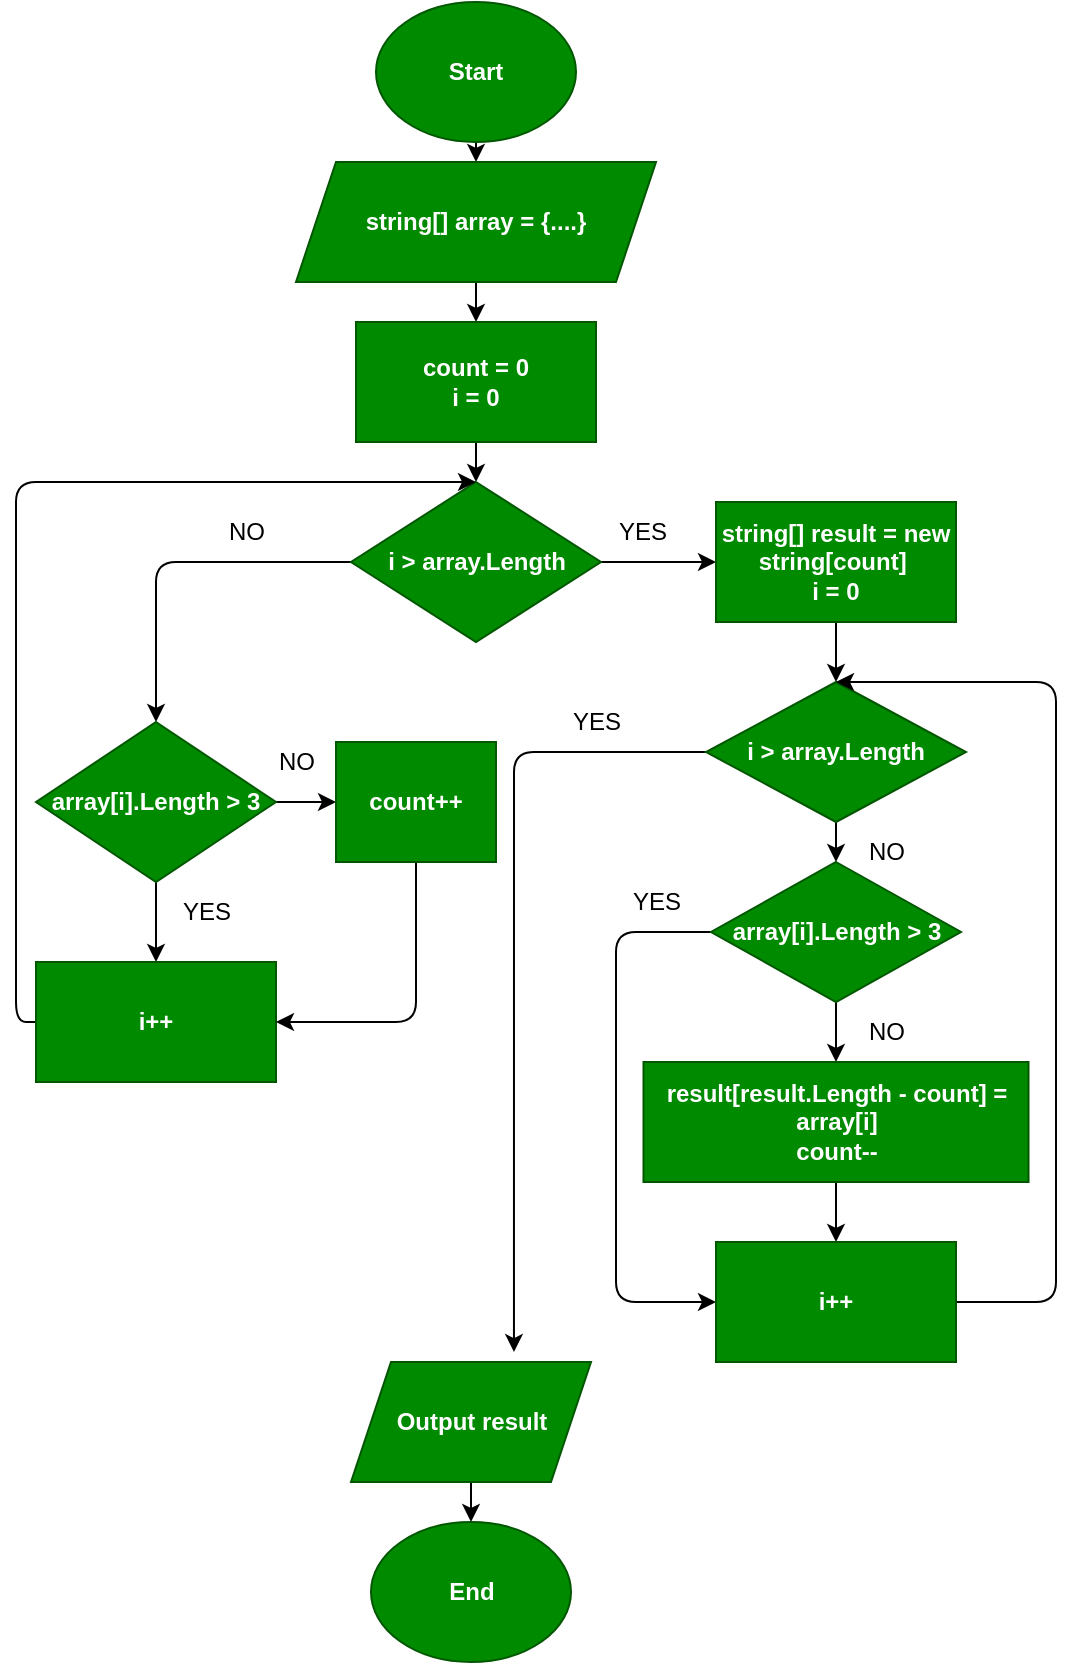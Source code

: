 <mxfile>
    <diagram id="SCoB9ZDIOuwt1yBekkpX" name="Page-1">
        <mxGraphModel dx="665" dy="530" grid="1" gridSize="10" guides="1" tooltips="1" connect="1" arrows="1" fold="1" page="1" pageScale="1" pageWidth="827" pageHeight="1169" math="0" shadow="0">
            <root>
                <mxCell id="0"/>
                <mxCell id="1" parent="0"/>
                <mxCell id="6" style="edgeStyle=none;html=1;exitX=0.5;exitY=1;exitDx=0;exitDy=0;entryX=0.5;entryY=0;entryDx=0;entryDy=0;" edge="1" parent="1" source="2" target="3">
                    <mxGeometry relative="1" as="geometry"/>
                </mxCell>
                <mxCell id="2" value="&lt;b&gt;Start&lt;/b&gt;" style="ellipse;whiteSpace=wrap;html=1;fillStyle=auto;fillColor=#008a00;fontColor=#ffffff;strokeColor=#005700;" vertex="1" parent="1">
                    <mxGeometry x="270" y="20" width="100" height="70" as="geometry"/>
                </mxCell>
                <mxCell id="7" style="edgeStyle=none;html=1;exitX=0.5;exitY=1;exitDx=0;exitDy=0;entryX=0.5;entryY=0;entryDx=0;entryDy=0;" edge="1" parent="1" source="3" target="4">
                    <mxGeometry relative="1" as="geometry"/>
                </mxCell>
                <mxCell id="3" value="string[] array = {....}" style="shape=parallelogram;perimeter=parallelogramPerimeter;whiteSpace=wrap;html=1;fixedSize=1;fillStyle=auto;fillColor=#008a00;fontColor=#ffffff;strokeColor=#005700;fontStyle=1" vertex="1" parent="1">
                    <mxGeometry x="230" y="100" width="180" height="60" as="geometry"/>
                </mxCell>
                <mxCell id="8" style="edgeStyle=none;html=1;exitX=0.5;exitY=1;exitDx=0;exitDy=0;entryX=0.5;entryY=0;entryDx=0;entryDy=0;" edge="1" parent="1" source="4" target="5">
                    <mxGeometry relative="1" as="geometry"/>
                </mxCell>
                <mxCell id="4" value="&lt;b&gt;count = 0&lt;br&gt;i = 0&lt;/b&gt;" style="rounded=0;whiteSpace=wrap;html=1;fillStyle=auto;fillColor=#008a00;fontColor=#ffffff;strokeColor=#005700;" vertex="1" parent="1">
                    <mxGeometry x="260" y="180" width="120" height="60" as="geometry"/>
                </mxCell>
                <mxCell id="25" style="edgeStyle=orthogonalEdgeStyle;html=1;exitX=0;exitY=0.5;exitDx=0;exitDy=0;entryX=0.5;entryY=0;entryDx=0;entryDy=0;" edge="1" parent="1" source="5" target="9">
                    <mxGeometry relative="1" as="geometry"/>
                </mxCell>
                <mxCell id="37" style="edgeStyle=orthogonalEdgeStyle;html=1;exitX=1;exitY=0.5;exitDx=0;exitDy=0;entryX=0;entryY=0.5;entryDx=0;entryDy=0;" edge="1" parent="1" source="5" target="30">
                    <mxGeometry relative="1" as="geometry"/>
                </mxCell>
                <mxCell id="5" value="&lt;b&gt;i &amp;gt; array.Length&lt;/b&gt;" style="rhombus;whiteSpace=wrap;html=1;fillStyle=auto;fillColor=#008a00;fontColor=#ffffff;strokeColor=#005700;" vertex="1" parent="1">
                    <mxGeometry x="257.5" y="260" width="125" height="80" as="geometry"/>
                </mxCell>
                <mxCell id="21" style="edgeStyle=none;html=1;exitX=1;exitY=0.5;exitDx=0;exitDy=0;entryX=0;entryY=0.5;entryDx=0;entryDy=0;" edge="1" parent="1" source="9" target="12">
                    <mxGeometry relative="1" as="geometry"/>
                </mxCell>
                <mxCell id="23" style="edgeStyle=orthogonalEdgeStyle;html=1;exitX=0.5;exitY=1;exitDx=0;exitDy=0;entryX=0.5;entryY=0;entryDx=0;entryDy=0;" edge="1" parent="1" source="9" target="10">
                    <mxGeometry relative="1" as="geometry"/>
                </mxCell>
                <mxCell id="9" value="&lt;b&gt;array[i].Length &amp;gt; 3&lt;/b&gt;" style="rhombus;whiteSpace=wrap;html=1;fillStyle=auto;fillColor=#008a00;fontColor=#ffffff;strokeColor=#005700;" vertex="1" parent="1">
                    <mxGeometry x="100" y="380" width="120" height="80" as="geometry"/>
                </mxCell>
                <mxCell id="24" style="edgeStyle=orthogonalEdgeStyle;html=1;exitX=0;exitY=0.5;exitDx=0;exitDy=0;entryX=0.5;entryY=0;entryDx=0;entryDy=0;" edge="1" parent="1" source="10" target="5">
                    <mxGeometry relative="1" as="geometry">
                        <Array as="points">
                            <mxPoint x="90" y="530"/>
                            <mxPoint x="90" y="260"/>
                        </Array>
                    </mxGeometry>
                </mxCell>
                <mxCell id="10" value="&lt;b&gt;i++&lt;/b&gt;" style="rounded=0;whiteSpace=wrap;html=1;fillStyle=auto;fillColor=#008a00;fontColor=#ffffff;strokeColor=#005700;" vertex="1" parent="1">
                    <mxGeometry x="100" y="500" width="120" height="60" as="geometry"/>
                </mxCell>
                <mxCell id="26" style="edgeStyle=orthogonalEdgeStyle;html=1;exitX=0.5;exitY=1;exitDx=0;exitDy=0;entryX=1;entryY=0.5;entryDx=0;entryDy=0;" edge="1" parent="1" source="12" target="10">
                    <mxGeometry relative="1" as="geometry"/>
                </mxCell>
                <mxCell id="12" value="&lt;b&gt;count++&lt;/b&gt;" style="rounded=0;whiteSpace=wrap;html=1;fillStyle=auto;fillColor=#008a00;fontColor=#ffffff;strokeColor=#005700;" vertex="1" parent="1">
                    <mxGeometry x="250" y="390" width="80" height="60" as="geometry"/>
                </mxCell>
                <mxCell id="27" value="NO" style="text;html=1;align=center;verticalAlign=middle;resizable=0;points=[];autosize=1;strokeColor=none;fillColor=none;" vertex="1" parent="1">
                    <mxGeometry x="185" y="270" width="40" height="30" as="geometry"/>
                </mxCell>
                <mxCell id="28" value="NO" style="text;html=1;align=center;verticalAlign=middle;resizable=0;points=[];autosize=1;strokeColor=none;fillColor=none;" vertex="1" parent="1">
                    <mxGeometry x="210" y="385" width="40" height="30" as="geometry"/>
                </mxCell>
                <mxCell id="29" value="YES" style="text;html=1;align=center;verticalAlign=middle;resizable=0;points=[];autosize=1;strokeColor=none;fillColor=none;fillStyle=auto;" vertex="1" parent="1">
                    <mxGeometry x="160" y="460" width="50" height="30" as="geometry"/>
                </mxCell>
                <mxCell id="38" style="edgeStyle=orthogonalEdgeStyle;html=1;exitX=0.5;exitY=1;exitDx=0;exitDy=0;entryX=0.5;entryY=0;entryDx=0;entryDy=0;" edge="1" parent="1" source="30" target="31">
                    <mxGeometry relative="1" as="geometry"/>
                </mxCell>
                <mxCell id="30" value="&lt;b&gt;string[] result = new&lt;br&gt;string[count]&amp;nbsp;&lt;br&gt;i = 0&lt;/b&gt;" style="rounded=0;whiteSpace=wrap;html=1;fillStyle=auto;fillColor=#008a00;fontColor=#ffffff;strokeColor=#005700;" vertex="1" parent="1">
                    <mxGeometry x="440" y="270" width="120" height="60" as="geometry"/>
                </mxCell>
                <mxCell id="39" style="edgeStyle=orthogonalEdgeStyle;html=1;exitX=0.5;exitY=1;exitDx=0;exitDy=0;entryX=0.5;entryY=0;entryDx=0;entryDy=0;" edge="1" parent="1" source="31" target="32">
                    <mxGeometry relative="1" as="geometry"/>
                </mxCell>
                <mxCell id="47" style="edgeStyle=orthogonalEdgeStyle;html=1;exitX=0;exitY=0.5;exitDx=0;exitDy=0;entryX=0.679;entryY=-0.083;entryDx=0;entryDy=0;entryPerimeter=0;" edge="1" parent="1" source="31" target="35">
                    <mxGeometry relative="1" as="geometry"/>
                </mxCell>
                <mxCell id="31" value="&lt;b&gt;i &amp;gt; array.Length&lt;/b&gt;" style="rhombus;whiteSpace=wrap;html=1;fillStyle=auto;fillColor=#008a00;fontColor=#ffffff;strokeColor=#005700;" vertex="1" parent="1">
                    <mxGeometry x="435" y="360" width="130" height="70" as="geometry"/>
                </mxCell>
                <mxCell id="42" style="edgeStyle=orthogonalEdgeStyle;html=1;exitX=0.5;exitY=1;exitDx=0;exitDy=0;entryX=0.5;entryY=0;entryDx=0;entryDy=0;" edge="1" parent="1" source="32" target="33">
                    <mxGeometry relative="1" as="geometry"/>
                </mxCell>
                <mxCell id="46" style="edgeStyle=orthogonalEdgeStyle;html=1;exitX=0;exitY=0.5;exitDx=0;exitDy=0;entryX=0;entryY=0.5;entryDx=0;entryDy=0;" edge="1" parent="1" source="32" target="34">
                    <mxGeometry relative="1" as="geometry">
                        <Array as="points">
                            <mxPoint x="390" y="485"/>
                            <mxPoint x="390" y="670"/>
                        </Array>
                    </mxGeometry>
                </mxCell>
                <mxCell id="32" value="&lt;b&gt;array[i].Length &amp;gt; 3&lt;/b&gt;" style="rhombus;whiteSpace=wrap;html=1;fillStyle=auto;fillColor=#008a00;fontColor=#ffffff;strokeColor=#005700;" vertex="1" parent="1">
                    <mxGeometry x="437.5" y="450" width="125" height="70" as="geometry"/>
                </mxCell>
                <mxCell id="43" style="edgeStyle=orthogonalEdgeStyle;html=1;exitX=0.5;exitY=1;exitDx=0;exitDy=0;" edge="1" parent="1" source="33" target="34">
                    <mxGeometry relative="1" as="geometry"/>
                </mxCell>
                <mxCell id="33" value="&lt;b&gt;result[result.Length - count] = array[i]&lt;br&gt;count--&lt;/b&gt;" style="rounded=0;whiteSpace=wrap;html=1;fillStyle=auto;fillColor=#008a00;fontColor=#ffffff;strokeColor=#005700;" vertex="1" parent="1">
                    <mxGeometry x="403.75" y="550" width="192.5" height="60" as="geometry"/>
                </mxCell>
                <mxCell id="44" style="edgeStyle=orthogonalEdgeStyle;html=1;exitX=1;exitY=0.5;exitDx=0;exitDy=0;entryX=0.5;entryY=0;entryDx=0;entryDy=0;" edge="1" parent="1" source="34" target="31">
                    <mxGeometry relative="1" as="geometry">
                        <Array as="points">
                            <mxPoint x="610" y="670"/>
                            <mxPoint x="610" y="360"/>
                        </Array>
                    </mxGeometry>
                </mxCell>
                <mxCell id="34" value="&lt;b&gt;i++&lt;/b&gt;" style="rounded=0;whiteSpace=wrap;html=1;fillStyle=auto;fillColor=#008a00;fontColor=#ffffff;strokeColor=#005700;" vertex="1" parent="1">
                    <mxGeometry x="440" y="640" width="120" height="60" as="geometry"/>
                </mxCell>
                <mxCell id="48" style="edgeStyle=orthogonalEdgeStyle;html=1;exitX=0.5;exitY=1;exitDx=0;exitDy=0;entryX=0.5;entryY=0;entryDx=0;entryDy=0;" edge="1" parent="1" source="35" target="36">
                    <mxGeometry relative="1" as="geometry"/>
                </mxCell>
                <mxCell id="35" value="Output result" style="shape=parallelogram;perimeter=parallelogramPerimeter;whiteSpace=wrap;html=1;fixedSize=1;fillStyle=auto;fillColor=#008a00;fontColor=#ffffff;strokeColor=#005700;fontStyle=1" vertex="1" parent="1">
                    <mxGeometry x="257.5" y="700" width="120" height="60" as="geometry"/>
                </mxCell>
                <mxCell id="36" value="&lt;b&gt;End&lt;/b&gt;" style="ellipse;whiteSpace=wrap;html=1;fillStyle=auto;fillColor=#008a00;fontColor=#ffffff;strokeColor=#005700;" vertex="1" parent="1">
                    <mxGeometry x="267.5" y="780" width="100" height="70" as="geometry"/>
                </mxCell>
                <mxCell id="49" value="YES" style="text;html=1;align=center;verticalAlign=middle;resizable=0;points=[];autosize=1;strokeColor=none;fillColor=none;" vertex="1" parent="1">
                    <mxGeometry x="377.5" y="270" width="50" height="30" as="geometry"/>
                </mxCell>
                <mxCell id="50" value="YES" style="text;html=1;align=center;verticalAlign=middle;resizable=0;points=[];autosize=1;strokeColor=none;fillColor=none;" vertex="1" parent="1">
                    <mxGeometry x="355" y="365" width="50" height="30" as="geometry"/>
                </mxCell>
                <mxCell id="51" value="NO" style="text;html=1;align=center;verticalAlign=middle;resizable=0;points=[];autosize=1;strokeColor=none;fillColor=none;fillStyle=auto;" vertex="1" parent="1">
                    <mxGeometry x="505" y="430" width="40" height="30" as="geometry"/>
                </mxCell>
                <mxCell id="52" value="YES" style="text;html=1;align=center;verticalAlign=middle;resizable=0;points=[];autosize=1;strokeColor=none;fillColor=none;" vertex="1" parent="1">
                    <mxGeometry x="385" y="455" width="50" height="30" as="geometry"/>
                </mxCell>
                <mxCell id="53" value="NO" style="text;html=1;align=center;verticalAlign=middle;resizable=0;points=[];autosize=1;strokeColor=none;fillColor=none;fillStyle=auto;" vertex="1" parent="1">
                    <mxGeometry x="505" y="520" width="40" height="30" as="geometry"/>
                </mxCell>
            </root>
        </mxGraphModel>
    </diagram>
</mxfile>